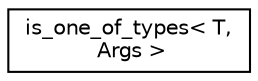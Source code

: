 digraph "Graphical Class Hierarchy"
{
  edge [fontname="Helvetica",fontsize="10",labelfontname="Helvetica",labelfontsize="10"];
  node [fontname="Helvetica",fontsize="10",shape=record];
  rankdir="LR";
  Node1 [label="is_one_of_types\< T,\l Args \>",height=0.2,width=0.4,color="black", fillcolor="white", style="filled",URL="$structis__one__of__types.html"];
}
